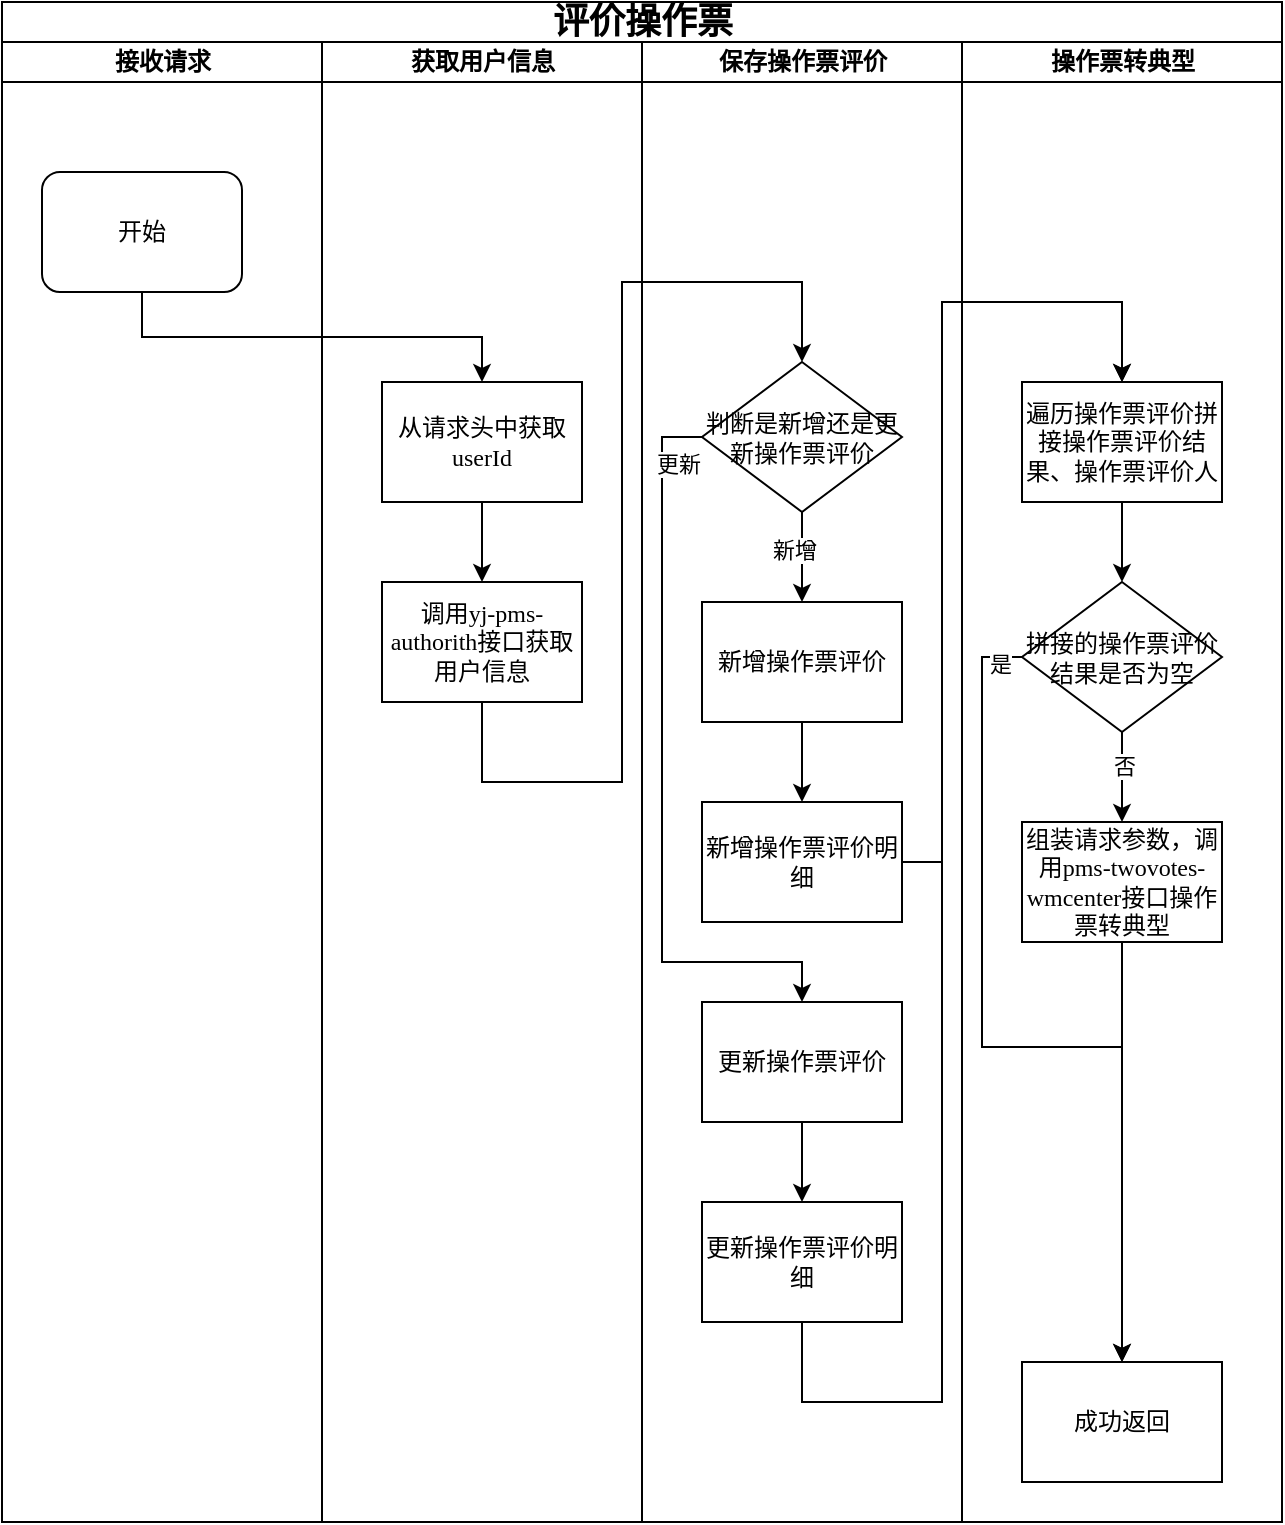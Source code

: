 <mxfile version="26.2.8">
  <diagram name="第 1 页" id="3Pe5uoRuJNRRRWUP85e4">
    <mxGraphModel dx="1044" dy="562" grid="1" gridSize="10" guides="1" tooltips="1" connect="1" arrows="1" fold="1" page="1" pageScale="1" pageWidth="827" pageHeight="1169" math="0" shadow="0">
      <root>
        <mxCell id="0" />
        <mxCell id="1" parent="0" />
        <mxCell id="QSZexS-56xYofMdv2buK-1" value="&lt;font style=&quot;font-size: 18px;&quot;&gt;评价操作票&lt;/font&gt;" style="swimlane;html=1;childLayout=stackLayout;startSize=20;rounded=0;shadow=0;labelBackgroundColor=none;strokeWidth=1;fontFamily=Verdana;fontSize=8;align=center;" vertex="1" parent="1">
          <mxGeometry x="70" y="40" width="640" height="760" as="geometry" />
        </mxCell>
        <mxCell id="QSZexS-56xYofMdv2buK-2" value="接收请求" style="swimlane;html=1;startSize=20;" vertex="1" parent="QSZexS-56xYofMdv2buK-1">
          <mxGeometry y="20" width="160" height="740" as="geometry">
            <mxRectangle y="20" width="40" height="730" as="alternateBounds" />
          </mxGeometry>
        </mxCell>
        <mxCell id="QSZexS-56xYofMdv2buK-3" value="&lt;font style=&quot;font-size: 12px;&quot;&gt;开始&lt;/font&gt;" style="rounded=1;whiteSpace=wrap;html=1;shadow=0;labelBackgroundColor=none;strokeWidth=1;fontFamily=Verdana;fontSize=8;align=center;" vertex="1" parent="QSZexS-56xYofMdv2buK-2">
          <mxGeometry x="20" y="65" width="100" height="60" as="geometry" />
        </mxCell>
        <mxCell id="QSZexS-56xYofMdv2buK-4" value="获取用户信息" style="swimlane;html=1;startSize=20;" vertex="1" parent="QSZexS-56xYofMdv2buK-1">
          <mxGeometry x="160" y="20" width="160" height="740" as="geometry" />
        </mxCell>
        <mxCell id="QSZexS-56xYofMdv2buK-5" style="edgeStyle=orthogonalEdgeStyle;rounded=0;orthogonalLoop=1;jettySize=auto;html=1;exitX=0.5;exitY=1;exitDx=0;exitDy=0;entryX=0.5;entryY=0;entryDx=0;entryDy=0;" edge="1" parent="QSZexS-56xYofMdv2buK-4" target="QSZexS-56xYofMdv2buK-38">
          <mxGeometry relative="1" as="geometry">
            <mxPoint x="80" y="325" as="sourcePoint" />
            <mxPoint x="240" y="170" as="targetPoint" />
            <Array as="points">
              <mxPoint x="80" y="370" />
              <mxPoint x="150" y="370" />
              <mxPoint x="150" y="120" />
              <mxPoint x="240" y="120" />
            </Array>
          </mxGeometry>
        </mxCell>
        <mxCell id="QSZexS-56xYofMdv2buK-6" value="&lt;span style=&quot;font-size: 12px;&quot;&gt;调用yj-pms-authorith接口获取用户信息&lt;/span&gt;" style="whiteSpace=wrap;html=1;fontSize=8;fontFamily=Verdana;rounded=0;shadow=0;labelBackgroundColor=none;strokeWidth=1;" vertex="1" parent="QSZexS-56xYofMdv2buK-4">
          <mxGeometry x="30" y="270" width="100" height="60" as="geometry" />
        </mxCell>
        <mxCell id="QSZexS-56xYofMdv2buK-7" style="edgeStyle=orthogonalEdgeStyle;rounded=0;orthogonalLoop=1;jettySize=auto;html=1;exitX=0.5;exitY=1;exitDx=0;exitDy=0;" edge="1" parent="QSZexS-56xYofMdv2buK-4" source="QSZexS-56xYofMdv2buK-8" target="QSZexS-56xYofMdv2buK-6">
          <mxGeometry relative="1" as="geometry" />
        </mxCell>
        <mxCell id="QSZexS-56xYofMdv2buK-8" value="&lt;span style=&quot;font-size: 12px;&quot;&gt;从请求头中获取userId&lt;/span&gt;" style="whiteSpace=wrap;html=1;fontSize=8;fontFamily=Verdana;rounded=0;shadow=0;labelBackgroundColor=none;strokeWidth=1;" vertex="1" parent="QSZexS-56xYofMdv2buK-4">
          <mxGeometry x="30" y="170" width="100" height="60" as="geometry" />
        </mxCell>
        <mxCell id="QSZexS-56xYofMdv2buK-9" value="保存操作票评价" style="swimlane;html=1;startSize=20;" vertex="1" parent="QSZexS-56xYofMdv2buK-1">
          <mxGeometry x="320" y="20" width="160" height="740" as="geometry" />
        </mxCell>
        <mxCell id="QSZexS-56xYofMdv2buK-10" style="edgeStyle=orthogonalEdgeStyle;rounded=0;orthogonalLoop=1;jettySize=auto;html=1;exitX=0.5;exitY=1;exitDx=0;exitDy=0;entryX=0.5;entryY=0;entryDx=0;entryDy=0;" edge="1" parent="QSZexS-56xYofMdv2buK-9">
          <mxGeometry relative="1" as="geometry">
            <mxPoint x="80" y="317.5" as="sourcePoint" />
          </mxGeometry>
        </mxCell>
        <mxCell id="QSZexS-56xYofMdv2buK-11" style="edgeStyle=orthogonalEdgeStyle;rounded=0;orthogonalLoop=1;jettySize=auto;html=1;exitX=0.5;exitY=1;exitDx=0;exitDy=0;entryX=0.5;entryY=0;entryDx=0;entryDy=0;" edge="1" parent="QSZexS-56xYofMdv2buK-9">
          <mxGeometry relative="1" as="geometry">
            <mxPoint x="80" y="420" as="sourcePoint" />
          </mxGeometry>
        </mxCell>
        <mxCell id="QSZexS-56xYofMdv2buK-12" style="edgeStyle=orthogonalEdgeStyle;rounded=0;orthogonalLoop=1;jettySize=auto;html=1;exitX=0.5;exitY=1;exitDx=0;exitDy=0;entryX=0.5;entryY=0;entryDx=0;entryDy=0;" edge="1" parent="QSZexS-56xYofMdv2buK-9">
          <mxGeometry relative="1" as="geometry">
            <mxPoint x="80" y="520" as="sourcePoint" />
          </mxGeometry>
        </mxCell>
        <mxCell id="QSZexS-56xYofMdv2buK-15" style="edgeStyle=orthogonalEdgeStyle;rounded=0;orthogonalLoop=1;jettySize=auto;html=1;exitX=0.5;exitY=1;exitDx=0;exitDy=0;entryX=0.5;entryY=0;entryDx=0;entryDy=0;" edge="1" parent="QSZexS-56xYofMdv2buK-9" source="QSZexS-56xYofMdv2buK-16" target="QSZexS-56xYofMdv2buK-17">
          <mxGeometry relative="1" as="geometry" />
        </mxCell>
        <mxCell id="QSZexS-56xYofMdv2buK-16" value="&lt;span style=&quot;font-size: 12px;&quot;&gt;新增操作票评价&lt;/span&gt;" style="whiteSpace=wrap;html=1;fontSize=8;fontFamily=Verdana;rounded=0;shadow=0;labelBackgroundColor=none;strokeWidth=1;" vertex="1" parent="QSZexS-56xYofMdv2buK-9">
          <mxGeometry x="30" y="280" width="100" height="60" as="geometry" />
        </mxCell>
        <mxCell id="QSZexS-56xYofMdv2buK-17" value="&lt;span style=&quot;font-size: 12px;&quot;&gt;新增操作票评价明细&lt;/span&gt;" style="whiteSpace=wrap;html=1;fontSize=8;fontFamily=Verdana;rounded=0;shadow=0;labelBackgroundColor=none;strokeWidth=1;" vertex="1" parent="QSZexS-56xYofMdv2buK-9">
          <mxGeometry x="30" y="380" width="100" height="60" as="geometry" />
        </mxCell>
        <mxCell id="QSZexS-56xYofMdv2buK-42" style="edgeStyle=orthogonalEdgeStyle;rounded=0;orthogonalLoop=1;jettySize=auto;html=1;exitX=0.5;exitY=1;exitDx=0;exitDy=0;entryX=0.5;entryY=0;entryDx=0;entryDy=0;" edge="1" parent="QSZexS-56xYofMdv2buK-9" source="QSZexS-56xYofMdv2buK-18" target="QSZexS-56xYofMdv2buK-40">
          <mxGeometry relative="1" as="geometry" />
        </mxCell>
        <mxCell id="QSZexS-56xYofMdv2buK-18" value="&lt;span style=&quot;font-size: 12px;&quot;&gt;更新操作票评价&lt;/span&gt;" style="whiteSpace=wrap;html=1;fontSize=8;fontFamily=Verdana;rounded=0;shadow=0;labelBackgroundColor=none;strokeWidth=1;" vertex="1" parent="QSZexS-56xYofMdv2buK-9">
          <mxGeometry x="30" y="480" width="100" height="60" as="geometry" />
        </mxCell>
        <mxCell id="QSZexS-56xYofMdv2buK-39" style="edgeStyle=orthogonalEdgeStyle;rounded=0;orthogonalLoop=1;jettySize=auto;html=1;exitX=0.5;exitY=1;exitDx=0;exitDy=0;entryX=0.5;entryY=0;entryDx=0;entryDy=0;" edge="1" parent="QSZexS-56xYofMdv2buK-9" source="QSZexS-56xYofMdv2buK-38" target="QSZexS-56xYofMdv2buK-16">
          <mxGeometry relative="1" as="geometry" />
        </mxCell>
        <mxCell id="QSZexS-56xYofMdv2buK-45" value="新增" style="edgeLabel;html=1;align=center;verticalAlign=middle;resizable=0;points=[];" vertex="1" connectable="0" parent="QSZexS-56xYofMdv2buK-39">
          <mxGeometry x="-0.173" y="-4" relative="1" as="geometry">
            <mxPoint as="offset" />
          </mxGeometry>
        </mxCell>
        <mxCell id="QSZexS-56xYofMdv2buK-43" style="edgeStyle=orthogonalEdgeStyle;rounded=0;orthogonalLoop=1;jettySize=auto;html=1;exitX=0;exitY=0.5;exitDx=0;exitDy=0;entryX=0.5;entryY=0;entryDx=0;entryDy=0;" edge="1" parent="QSZexS-56xYofMdv2buK-9" source="QSZexS-56xYofMdv2buK-38" target="QSZexS-56xYofMdv2buK-18">
          <mxGeometry relative="1" as="geometry">
            <Array as="points">
              <mxPoint x="10" y="198" />
              <mxPoint x="10" y="460" />
              <mxPoint x="80" y="460" />
            </Array>
          </mxGeometry>
        </mxCell>
        <mxCell id="QSZexS-56xYofMdv2buK-44" value="更新" style="edgeLabel;html=1;align=center;verticalAlign=middle;resizable=0;points=[];" vertex="1" connectable="0" parent="QSZexS-56xYofMdv2buK-43">
          <mxGeometry x="-0.936" y="1" relative="1" as="geometry">
            <mxPoint y="12" as="offset" />
          </mxGeometry>
        </mxCell>
        <mxCell id="QSZexS-56xYofMdv2buK-38" value="&lt;span style=&quot;font-size: 12px;&quot;&gt;判断是新增还是更新操作票评价&lt;/span&gt;" style="rhombus;whiteSpace=wrap;html=1;rounded=0;shadow=0;labelBackgroundColor=none;strokeWidth=1;fontFamily=Verdana;fontSize=8;align=center;" vertex="1" parent="QSZexS-56xYofMdv2buK-9">
          <mxGeometry x="30" y="160" width="100" height="75" as="geometry" />
        </mxCell>
        <mxCell id="QSZexS-56xYofMdv2buK-40" value="&lt;span style=&quot;font-size: 12px;&quot;&gt;更新操作票评价明细&lt;/span&gt;" style="whiteSpace=wrap;html=1;fontSize=8;fontFamily=Verdana;rounded=0;shadow=0;labelBackgroundColor=none;strokeWidth=1;" vertex="1" parent="QSZexS-56xYofMdv2buK-9">
          <mxGeometry x="30" y="580" width="100" height="60" as="geometry" />
        </mxCell>
        <mxCell id="QSZexS-56xYofMdv2buK-20" value="操作票转典型" style="swimlane;html=1;startSize=20;" vertex="1" parent="QSZexS-56xYofMdv2buK-1">
          <mxGeometry x="480" y="20" width="160" height="740" as="geometry" />
        </mxCell>
        <mxCell id="QSZexS-56xYofMdv2buK-21" style="edgeStyle=orthogonalEdgeStyle;rounded=0;orthogonalLoop=1;jettySize=auto;html=1;exitX=0.5;exitY=1;exitDx=0;exitDy=0;entryX=0.5;entryY=0;entryDx=0;entryDy=0;" edge="1" parent="QSZexS-56xYofMdv2buK-20" source="QSZexS-56xYofMdv2buK-22">
          <mxGeometry relative="1" as="geometry">
            <mxPoint x="80" y="270" as="targetPoint" />
          </mxGeometry>
        </mxCell>
        <mxCell id="QSZexS-56xYofMdv2buK-22" value="&lt;span style=&quot;font-size: 12px;&quot;&gt;遍历操作票评价拼接操作票评价结果、操作票评价人&lt;/span&gt;" style="whiteSpace=wrap;html=1;fontSize=8;fontFamily=Verdana;rounded=0;shadow=0;labelBackgroundColor=none;strokeWidth=1;" vertex="1" parent="QSZexS-56xYofMdv2buK-20">
          <mxGeometry x="30" y="170" width="100" height="60" as="geometry" />
        </mxCell>
        <mxCell id="QSZexS-56xYofMdv2buK-50" style="edgeStyle=orthogonalEdgeStyle;rounded=0;orthogonalLoop=1;jettySize=auto;html=1;exitX=0.5;exitY=1;exitDx=0;exitDy=0;" edge="1" parent="QSZexS-56xYofMdv2buK-20" source="QSZexS-56xYofMdv2buK-48" target="QSZexS-56xYofMdv2buK-49">
          <mxGeometry relative="1" as="geometry" />
        </mxCell>
        <mxCell id="QSZexS-56xYofMdv2buK-51" value="否" style="edgeLabel;html=1;align=center;verticalAlign=middle;resizable=0;points=[];" vertex="1" connectable="0" parent="QSZexS-56xYofMdv2buK-50">
          <mxGeometry x="-0.271" y="1" relative="1" as="geometry">
            <mxPoint as="offset" />
          </mxGeometry>
        </mxCell>
        <mxCell id="QSZexS-56xYofMdv2buK-54" style="edgeStyle=orthogonalEdgeStyle;rounded=0;orthogonalLoop=1;jettySize=auto;html=1;exitX=0;exitY=0.5;exitDx=0;exitDy=0;entryX=0.5;entryY=0;entryDx=0;entryDy=0;" edge="1" parent="QSZexS-56xYofMdv2buK-20" source="QSZexS-56xYofMdv2buK-48" target="QSZexS-56xYofMdv2buK-52">
          <mxGeometry relative="1" as="geometry" />
        </mxCell>
        <mxCell id="QSZexS-56xYofMdv2buK-55" value="是" style="edgeLabel;html=1;align=center;verticalAlign=middle;resizable=0;points=[];" vertex="1" connectable="0" parent="QSZexS-56xYofMdv2buK-54">
          <mxGeometry x="-0.95" y="3" relative="1" as="geometry">
            <mxPoint as="offset" />
          </mxGeometry>
        </mxCell>
        <mxCell id="QSZexS-56xYofMdv2buK-48" value="&lt;span style=&quot;font-size: 12px;&quot;&gt;拼接的操作票评价结果是否为空&lt;/span&gt;" style="rhombus;whiteSpace=wrap;html=1;rounded=0;shadow=0;labelBackgroundColor=none;strokeWidth=1;fontFamily=Verdana;fontSize=8;align=center;" vertex="1" parent="QSZexS-56xYofMdv2buK-20">
          <mxGeometry x="30" y="270" width="100" height="75" as="geometry" />
        </mxCell>
        <mxCell id="QSZexS-56xYofMdv2buK-53" style="edgeStyle=orthogonalEdgeStyle;rounded=0;orthogonalLoop=1;jettySize=auto;html=1;exitX=0.5;exitY=1;exitDx=0;exitDy=0;" edge="1" parent="QSZexS-56xYofMdv2buK-20" source="QSZexS-56xYofMdv2buK-49" target="QSZexS-56xYofMdv2buK-52">
          <mxGeometry relative="1" as="geometry" />
        </mxCell>
        <mxCell id="QSZexS-56xYofMdv2buK-49" value="&lt;span style=&quot;font-size: 12px;&quot;&gt;组装请求参数，调用pms-twovotes-wmcenter接口操作票转典型&lt;/span&gt;" style="whiteSpace=wrap;html=1;fontSize=8;fontFamily=Verdana;rounded=0;shadow=0;labelBackgroundColor=none;strokeWidth=1;" vertex="1" parent="QSZexS-56xYofMdv2buK-20">
          <mxGeometry x="30" y="390" width="100" height="60" as="geometry" />
        </mxCell>
        <mxCell id="QSZexS-56xYofMdv2buK-52" value="&lt;span style=&quot;font-size: 12px;&quot;&gt;成功返回&lt;/span&gt;" style="whiteSpace=wrap;html=1;fontSize=8;fontFamily=Verdana;rounded=0;shadow=0;labelBackgroundColor=none;strokeWidth=1;" vertex="1" parent="QSZexS-56xYofMdv2buK-20">
          <mxGeometry x="30" y="660" width="100" height="60" as="geometry" />
        </mxCell>
        <mxCell id="QSZexS-56xYofMdv2buK-28" style="edgeStyle=orthogonalEdgeStyle;rounded=0;orthogonalLoop=1;jettySize=auto;html=1;entryX=0.5;entryY=0;entryDx=0;entryDy=0;exitX=0.5;exitY=1;exitDx=0;exitDy=0;" edge="1" parent="QSZexS-56xYofMdv2buK-1" source="QSZexS-56xYofMdv2buK-3" target="QSZexS-56xYofMdv2buK-8">
          <mxGeometry relative="1" as="geometry">
            <mxPoint x="70" y="240" as="sourcePoint" />
            <mxPoint x="70" y="180" as="targetPoint" />
          </mxGeometry>
        </mxCell>
        <mxCell id="QSZexS-56xYofMdv2buK-46" style="edgeStyle=orthogonalEdgeStyle;rounded=0;orthogonalLoop=1;jettySize=auto;html=1;exitX=0.5;exitY=1;exitDx=0;exitDy=0;entryX=0.5;entryY=0;entryDx=0;entryDy=0;" edge="1" parent="QSZexS-56xYofMdv2buK-1" source="QSZexS-56xYofMdv2buK-40" target="QSZexS-56xYofMdv2buK-22">
          <mxGeometry relative="1" as="geometry">
            <Array as="points">
              <mxPoint x="400" y="700" />
              <mxPoint x="470" y="700" />
              <mxPoint x="470" y="150" />
              <mxPoint x="560" y="150" />
            </Array>
          </mxGeometry>
        </mxCell>
        <mxCell id="QSZexS-56xYofMdv2buK-47" style="edgeStyle=orthogonalEdgeStyle;rounded=0;orthogonalLoop=1;jettySize=auto;html=1;exitX=1;exitY=0.5;exitDx=0;exitDy=0;entryX=0.5;entryY=0;entryDx=0;entryDy=0;" edge="1" parent="QSZexS-56xYofMdv2buK-1" source="QSZexS-56xYofMdv2buK-17" target="QSZexS-56xYofMdv2buK-22">
          <mxGeometry relative="1" as="geometry">
            <Array as="points">
              <mxPoint x="470" y="430" />
              <mxPoint x="470" y="150" />
              <mxPoint x="560" y="150" />
            </Array>
          </mxGeometry>
        </mxCell>
      </root>
    </mxGraphModel>
  </diagram>
</mxfile>
